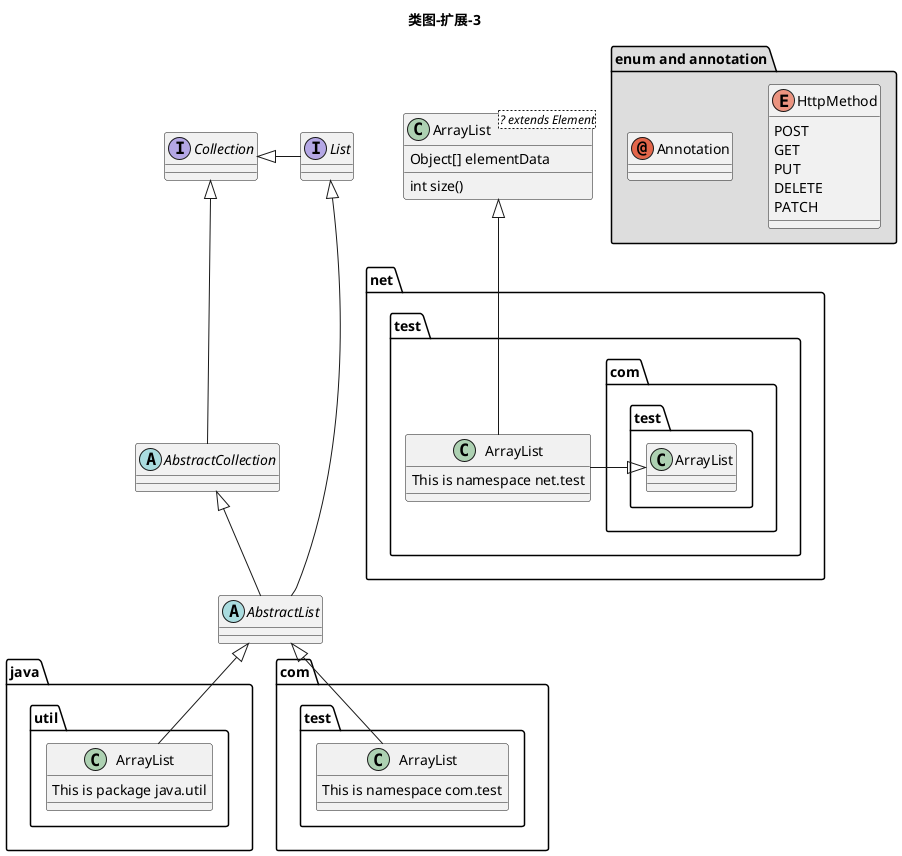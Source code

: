 @startuml

title 类图-扩展-3

abstract class AbstractList
abstract AbstractCollection
interface List
interface Collection

List <|-- AbstractList
Collection <|-- AbstractCollection
Collection <|- List
AbstractCollection <|-- AbstractList

package java.util {
    AbstractList <|--  ArrayList
    class ArrayList {
        This is package java.util
    }
}

namespace net.test {
   com.test.ArrayList <|- ArrayList
   class ArrayList {
        This is namespace net.test
    }
}

ArrayList <|-- net.test.ArrayList

namespace com.test {
    AbstractList <|--  ArrayList
    class ArrayList {
        This is namespace com.test
    }
}

class ArrayList <? extends Element> {
    Object[] elementData
    int size()
}

package "enum and annotation" #DDDDDD {
    enum HttpMethod {
        POST
        GET
        PUT
        DELETE
        PATCH
    }

    annotation Annotation
}

@enduml